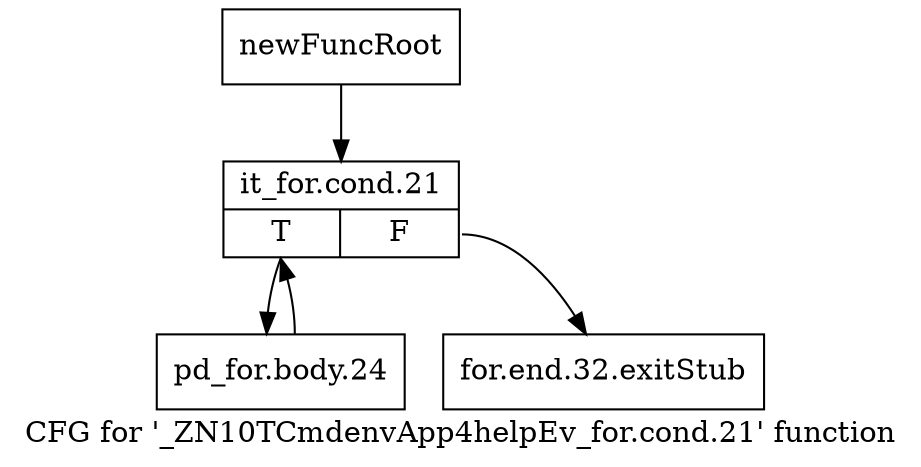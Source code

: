 digraph "CFG for '_ZN10TCmdenvApp4helpEv_for.cond.21' function" {
	label="CFG for '_ZN10TCmdenvApp4helpEv_for.cond.21' function";

	Node0x209dc10 [shape=record,label="{newFuncRoot}"];
	Node0x209dc10 -> Node0x209e020;
	Node0x209dc60 [shape=record,label="{for.end.32.exitStub}"];
	Node0x209e020 [shape=record,label="{it_for.cond.21|{<s0>T|<s1>F}}"];
	Node0x209e020:s0 -> Node0x209e070;
	Node0x209e020:s1 -> Node0x209dc60;
	Node0x209e070 [shape=record,label="{pd_for.body.24}"];
	Node0x209e070 -> Node0x209e020;
}
